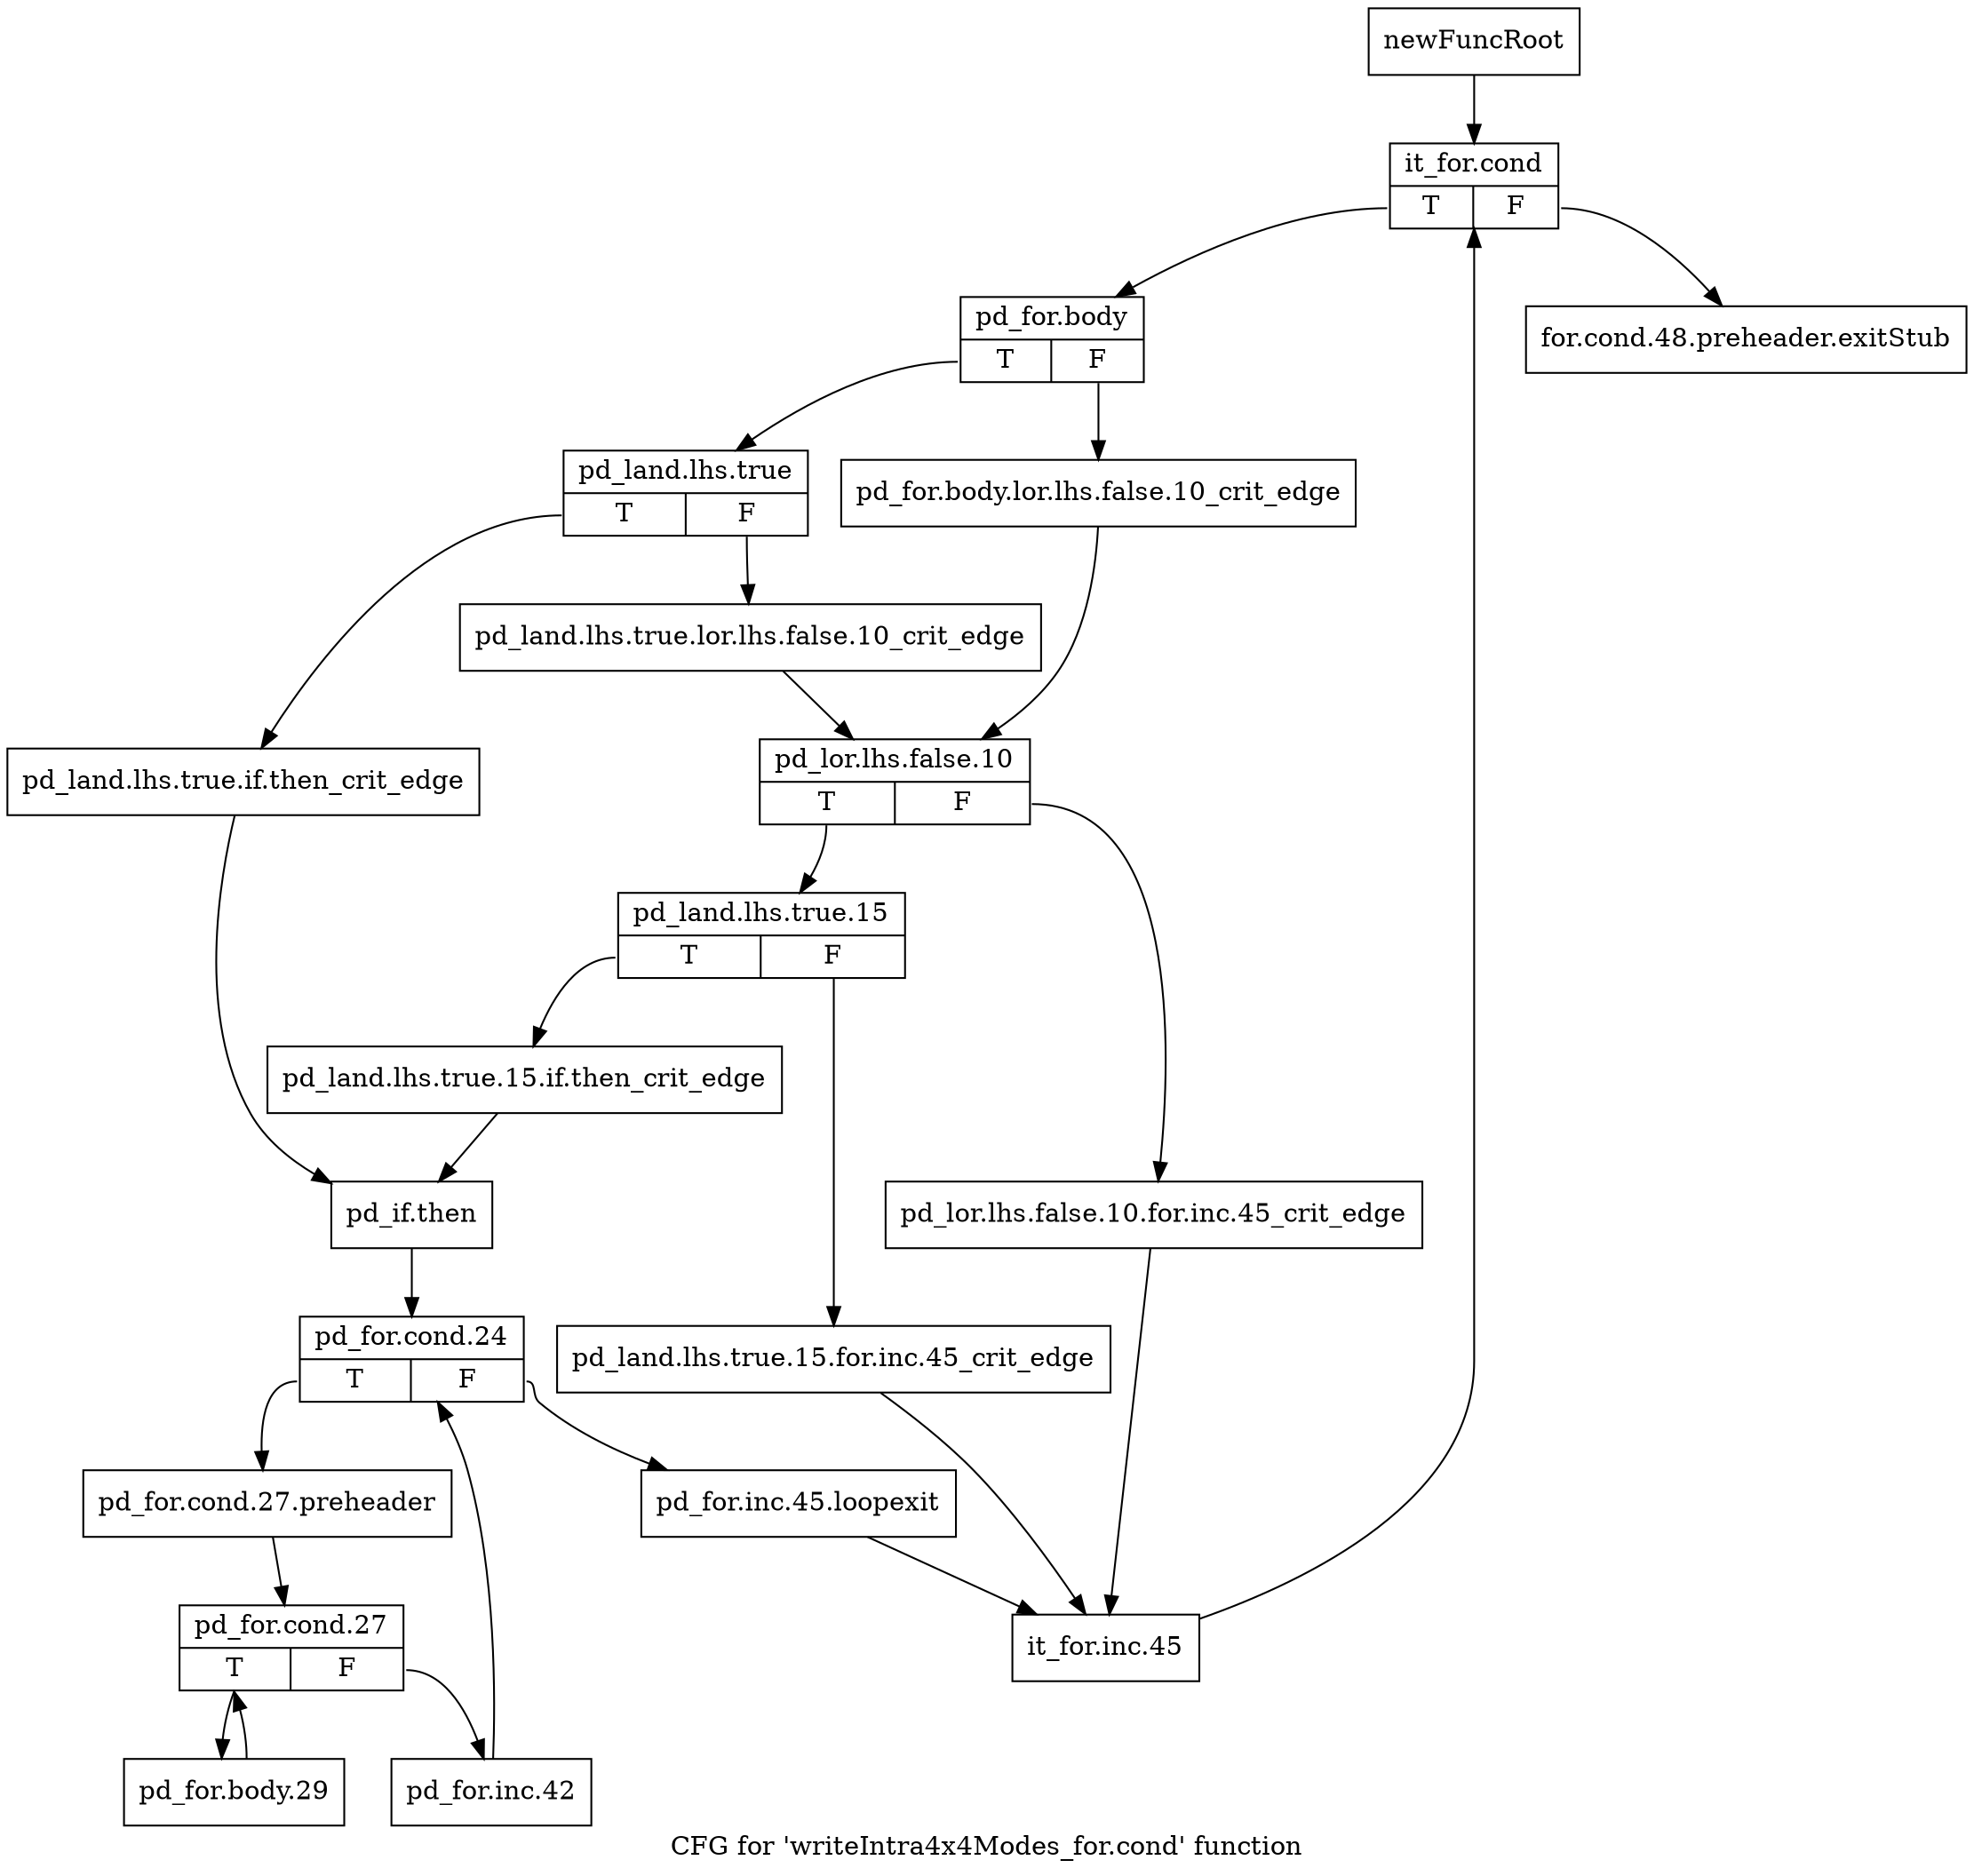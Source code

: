 digraph "CFG for 'writeIntra4x4Modes_for.cond' function" {
	label="CFG for 'writeIntra4x4Modes_for.cond' function";

	Node0x2643660 [shape=record,label="{newFuncRoot}"];
	Node0x2643660 -> Node0x2643700;
	Node0x26436b0 [shape=record,label="{for.cond.48.preheader.exitStub}"];
	Node0x2643700 [shape=record,label="{it_for.cond|{<s0>T|<s1>F}}"];
	Node0x2643700:s0 -> Node0x2643750;
	Node0x2643700:s1 -> Node0x26436b0;
	Node0x2643750 [shape=record,label="{pd_for.body|{<s0>T|<s1>F}}"];
	Node0x2643750:s0 -> Node0x2644070;
	Node0x2643750:s1 -> Node0x2644020;
	Node0x2644020 [shape=record,label="{pd_for.body.lor.lhs.false.10_crit_edge}"];
	Node0x2644020 -> Node0x2644110;
	Node0x2644070 [shape=record,label="{pd_land.lhs.true|{<s0>T|<s1>F}}"];
	Node0x2644070:s0 -> Node0x26442a0;
	Node0x2644070:s1 -> Node0x26440c0;
	Node0x26440c0 [shape=record,label="{pd_land.lhs.true.lor.lhs.false.10_crit_edge}"];
	Node0x26440c0 -> Node0x2644110;
	Node0x2644110 [shape=record,label="{pd_lor.lhs.false.10|{<s0>T|<s1>F}}"];
	Node0x2644110:s0 -> Node0x26441b0;
	Node0x2644110:s1 -> Node0x2644160;
	Node0x2644160 [shape=record,label="{pd_lor.lhs.false.10.for.inc.45_crit_edge}"];
	Node0x2644160 -> Node0x26443e0;
	Node0x26441b0 [shape=record,label="{pd_land.lhs.true.15|{<s0>T|<s1>F}}"];
	Node0x26441b0:s0 -> Node0x2644250;
	Node0x26441b0:s1 -> Node0x2644200;
	Node0x2644200 [shape=record,label="{pd_land.lhs.true.15.for.inc.45_crit_edge}"];
	Node0x2644200 -> Node0x26443e0;
	Node0x2644250 [shape=record,label="{pd_land.lhs.true.15.if.then_crit_edge}"];
	Node0x2644250 -> Node0x26442f0;
	Node0x26442a0 [shape=record,label="{pd_land.lhs.true.if.then_crit_edge}"];
	Node0x26442a0 -> Node0x26442f0;
	Node0x26442f0 [shape=record,label="{pd_if.then}"];
	Node0x26442f0 -> Node0x2644340;
	Node0x2644340 [shape=record,label="{pd_for.cond.24|{<s0>T|<s1>F}}"];
	Node0x2644340:s0 -> Node0x2644430;
	Node0x2644340:s1 -> Node0x2644390;
	Node0x2644390 [shape=record,label="{pd_for.inc.45.loopexit}"];
	Node0x2644390 -> Node0x26443e0;
	Node0x26443e0 [shape=record,label="{it_for.inc.45}"];
	Node0x26443e0 -> Node0x2643700;
	Node0x2644430 [shape=record,label="{pd_for.cond.27.preheader}"];
	Node0x2644430 -> Node0x2644480;
	Node0x2644480 [shape=record,label="{pd_for.cond.27|{<s0>T|<s1>F}}"];
	Node0x2644480:s0 -> Node0x2644520;
	Node0x2644480:s1 -> Node0x26444d0;
	Node0x26444d0 [shape=record,label="{pd_for.inc.42}"];
	Node0x26444d0 -> Node0x2644340;
	Node0x2644520 [shape=record,label="{pd_for.body.29}"];
	Node0x2644520 -> Node0x2644480;
}
